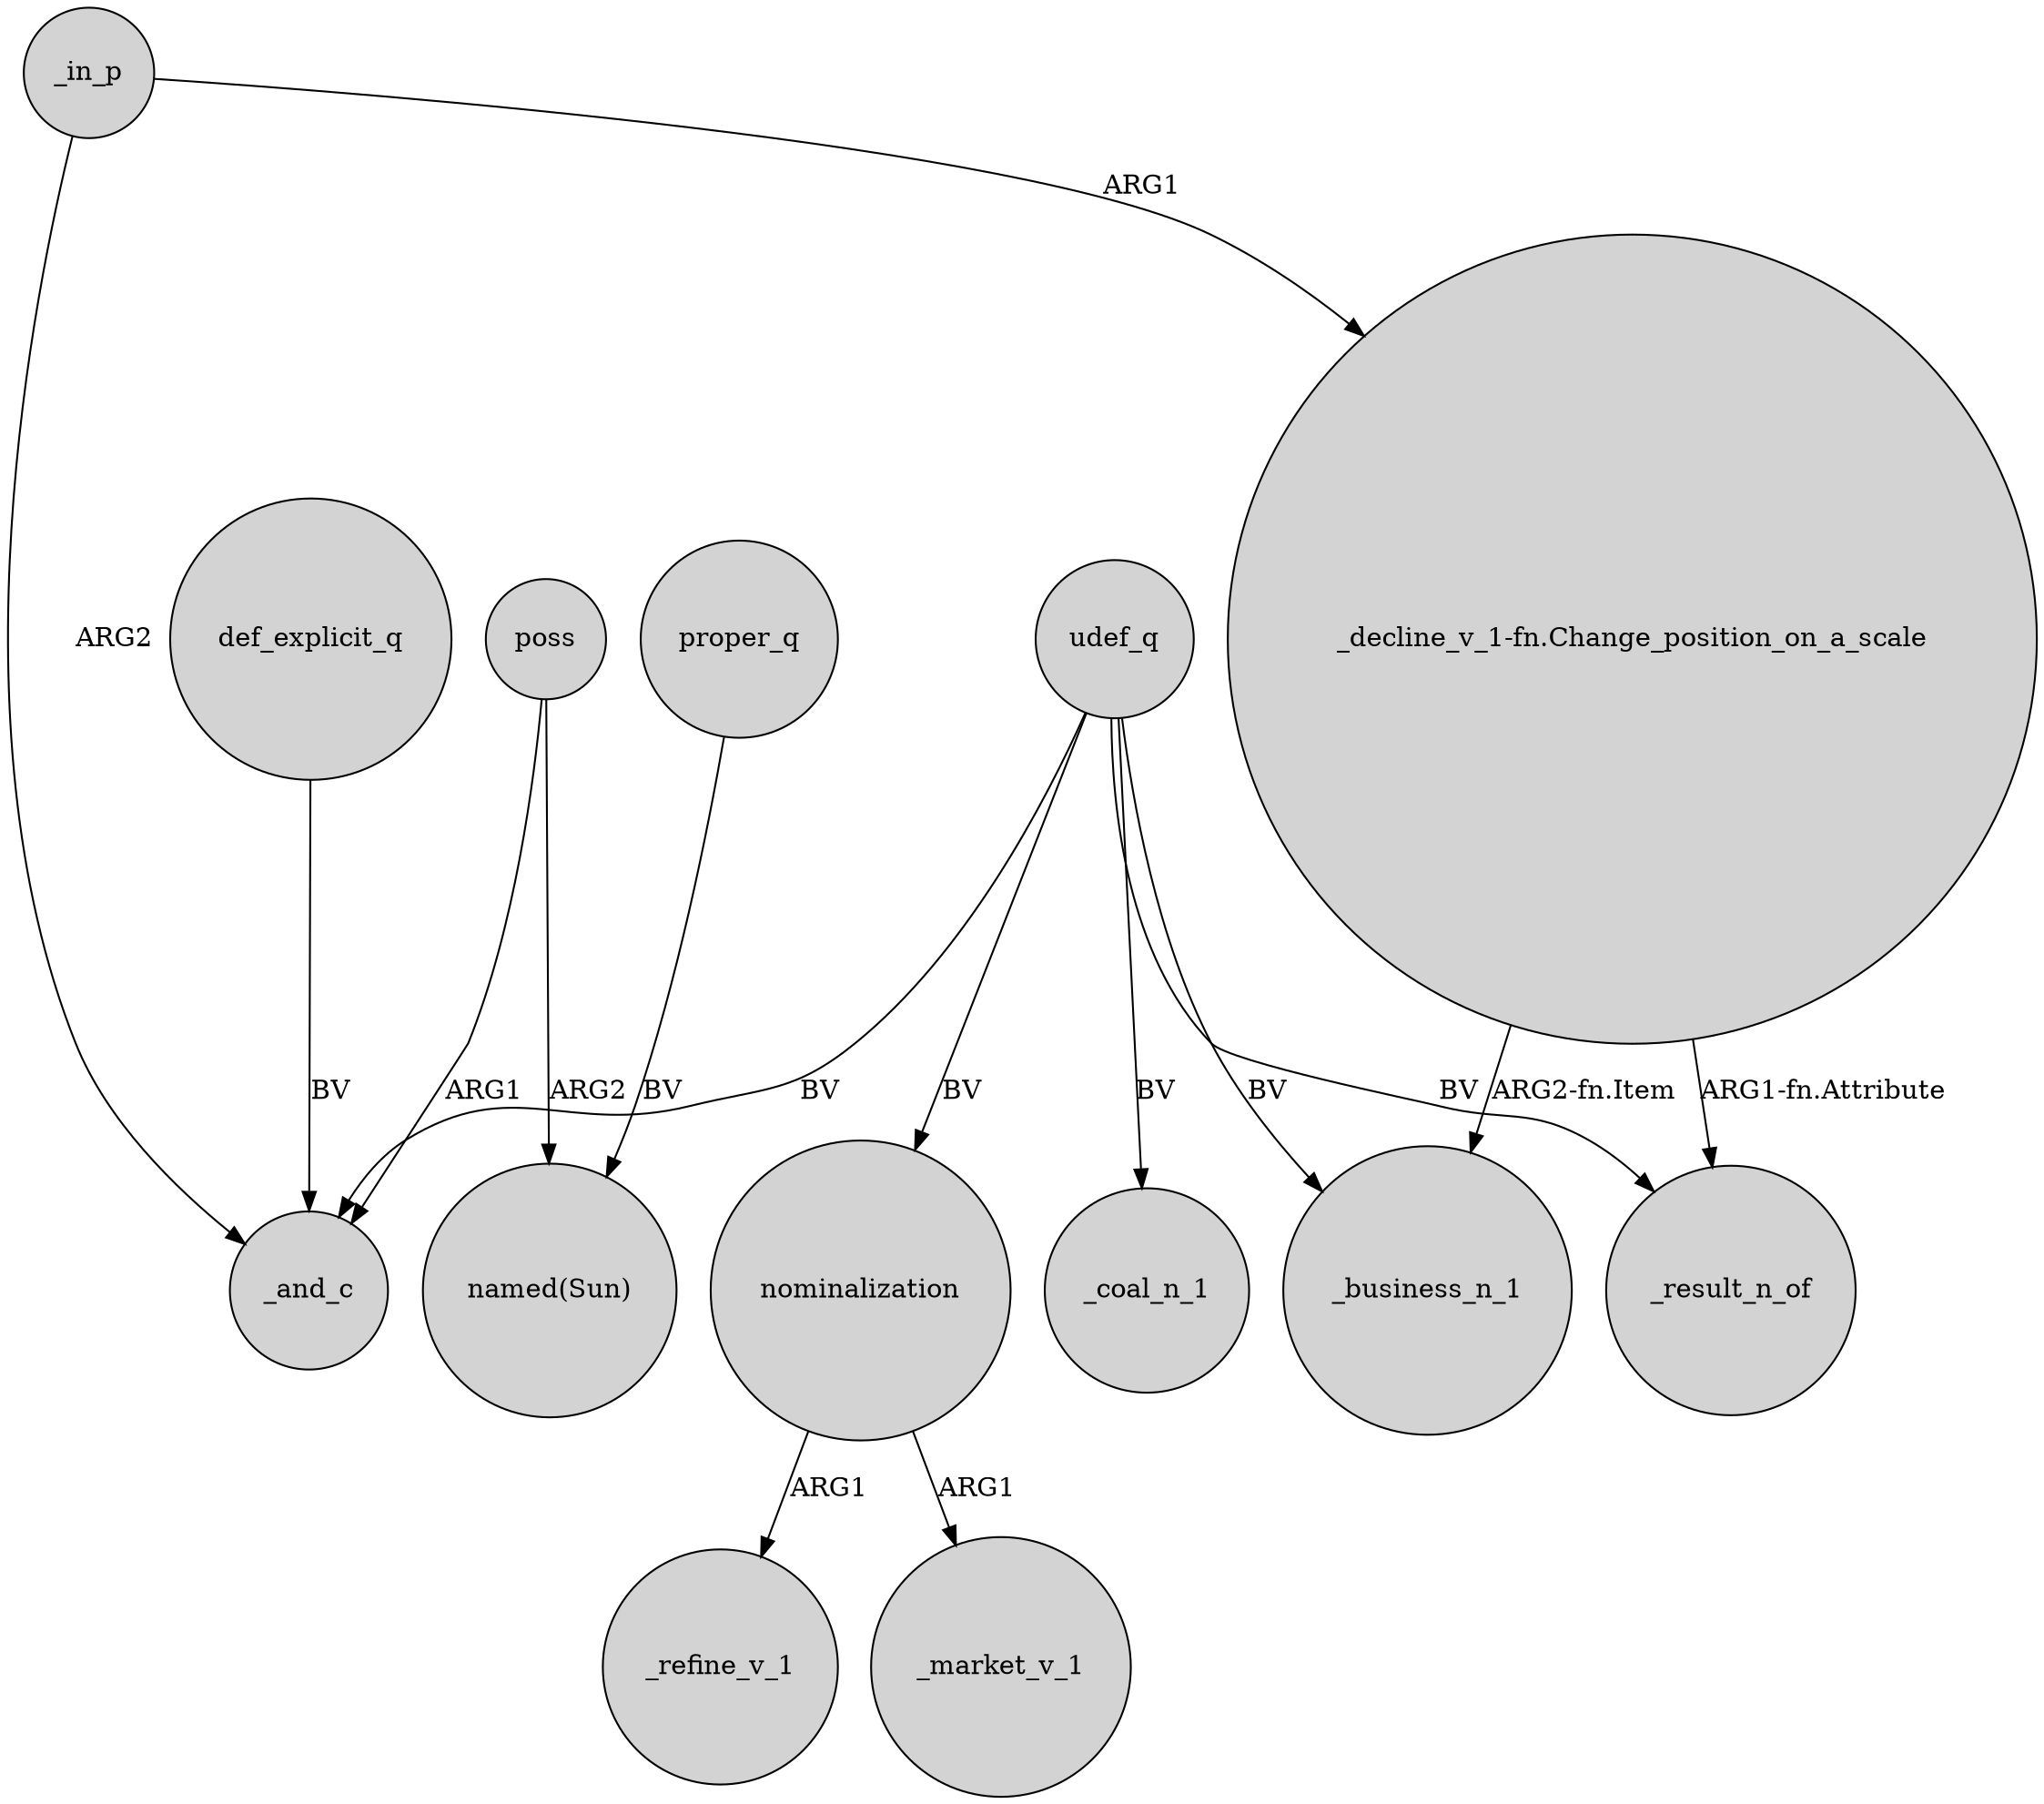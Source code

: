 digraph {
	node [shape=circle style=filled]
	nominalization -> _refine_v_1 [label=ARG1]
	poss -> _and_c [label=ARG1]
	_in_p -> _and_c [label=ARG2]
	"_decline_v_1-fn.Change_position_on_a_scale" -> _business_n_1 [label="ARG2-fn.Item"]
	udef_q -> _and_c [label=BV]
	udef_q -> _business_n_1 [label=BV]
	poss -> "named(Sun)" [label=ARG2]
	udef_q -> _coal_n_1 [label=BV]
	udef_q -> _result_n_of [label=BV]
	nominalization -> _market_v_1 [label=ARG1]
	_in_p -> "_decline_v_1-fn.Change_position_on_a_scale" [label=ARG1]
	def_explicit_q -> _and_c [label=BV]
	"_decline_v_1-fn.Change_position_on_a_scale" -> _result_n_of [label="ARG1-fn.Attribute"]
	udef_q -> nominalization [label=BV]
	proper_q -> "named(Sun)" [label=BV]
}
